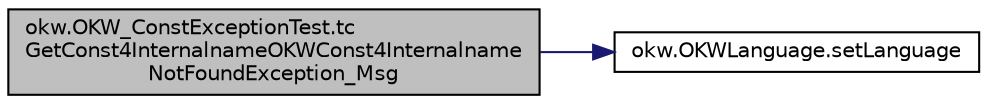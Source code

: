 digraph "okw.OKW_ConstExceptionTest.tcGetConst4InternalnameOKWConst4InternalnameNotFoundException_Msg"
{
 // INTERACTIVE_SVG=YES
 // LATEX_PDF_SIZE
  edge [fontname="Helvetica",fontsize="10",labelfontname="Helvetica",labelfontsize="10"];
  node [fontname="Helvetica",fontsize="10",shape=record];
  rankdir="LR";
  Node1 [label="okw.OKW_ConstExceptionTest.tc\lGetConst4InternalnameOKWConst4Internalname\lNotFoundException_Msg",height=0.2,width=0.4,color="black", fillcolor="grey75", style="filled", fontcolor="black",tooltip="Prüft, ob der sprachabhängige Hinweis zu der Exception \"OKWConst4InternalnameNotFoundException\" ausge..."];
  Node1 -> Node2 [color="midnightblue",fontsize="10",style="solid",fontname="Helvetica"];
  Node2 [label="okw.OKWLanguage.setLanguage",height=0.2,width=0.4,color="black", fillcolor="white", style="filled",URL="$classokw_1_1_o_k_w_language.html#aa8b063236cb149ca03696df56b256dfc",tooltip="Wählt die sprache von OKW, default Sprache ist \"en\"."];
}
